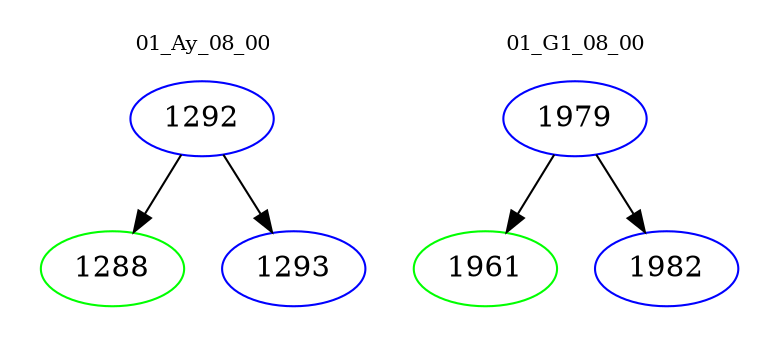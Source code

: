 digraph{
subgraph cluster_0 {
color = white
label = "01_Ay_08_00";
fontsize=10;
T0_1292 [label="1292", color="blue"]
T0_1292 -> T0_1288 [color="black"]
T0_1288 [label="1288", color="green"]
T0_1292 -> T0_1293 [color="black"]
T0_1293 [label="1293", color="blue"]
}
subgraph cluster_1 {
color = white
label = "01_G1_08_00";
fontsize=10;
T1_1979 [label="1979", color="blue"]
T1_1979 -> T1_1961 [color="black"]
T1_1961 [label="1961", color="green"]
T1_1979 -> T1_1982 [color="black"]
T1_1982 [label="1982", color="blue"]
}
}
